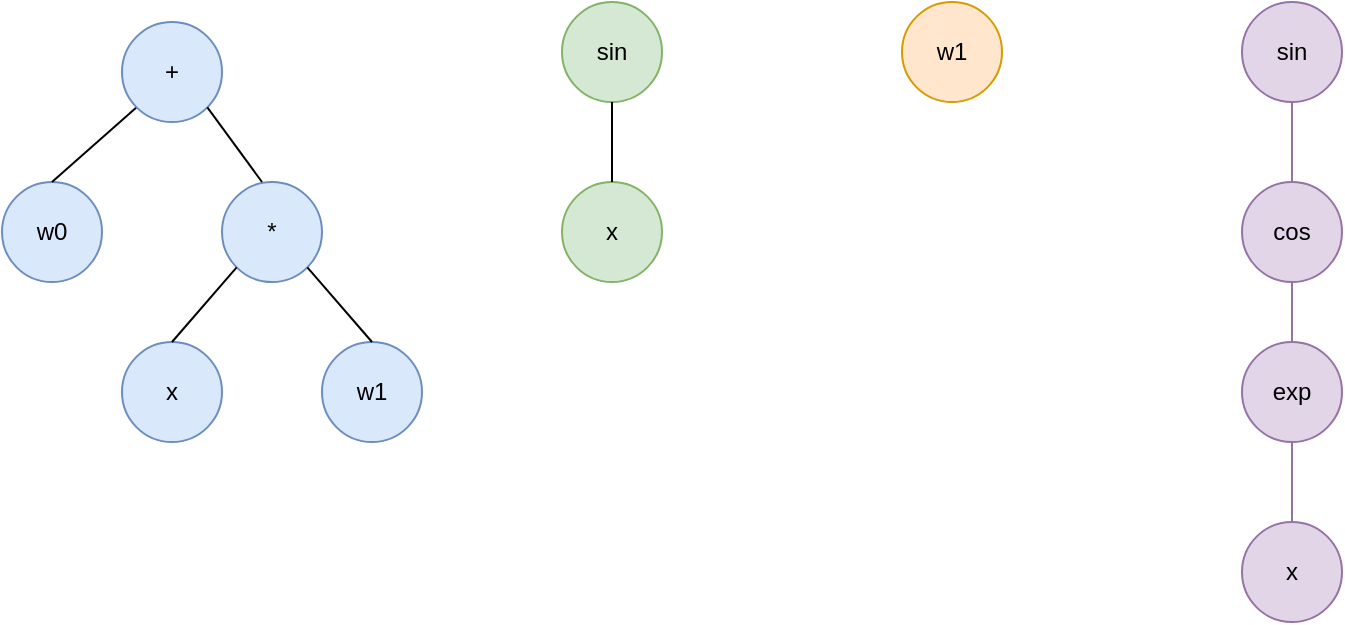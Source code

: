 <mxfile version="28.1.2">
  <diagram name="Page-1" id="L2oHu05GdPVcePG6kU_H">
    <mxGraphModel dx="911" dy="931" grid="1" gridSize="10" guides="1" tooltips="1" connect="1" arrows="1" fold="1" page="1" pageScale="1" pageWidth="850" pageHeight="1100" math="0" shadow="0">
      <root>
        <mxCell id="0" />
        <mxCell id="1" parent="0" />
        <mxCell id="wBrpxWjTASPpHzOcjaPT-4" value="w0" style="ellipse;whiteSpace=wrap;html=1;fillColor=#dae8fc;strokeColor=#6c8ebf;" vertex="1" parent="1">
          <mxGeometry x="50" y="150" width="50" height="50" as="geometry" />
        </mxCell>
        <mxCell id="wBrpxWjTASPpHzOcjaPT-5" value="x" style="ellipse;whiteSpace=wrap;html=1;fillColor=#dae8fc;strokeColor=#6c8ebf;" vertex="1" parent="1">
          <mxGeometry x="110" y="230" width="50" height="50" as="geometry" />
        </mxCell>
        <mxCell id="wBrpxWjTASPpHzOcjaPT-6" value="w1" style="ellipse;whiteSpace=wrap;html=1;fillColor=#dae8fc;strokeColor=#6c8ebf;" vertex="1" parent="1">
          <mxGeometry x="210" y="230" width="50" height="50" as="geometry" />
        </mxCell>
        <mxCell id="wBrpxWjTASPpHzOcjaPT-7" value="*" style="ellipse;whiteSpace=wrap;html=1;fillColor=#dae8fc;strokeColor=#6c8ebf;" vertex="1" parent="1">
          <mxGeometry x="160" y="150" width="50" height="50" as="geometry" />
        </mxCell>
        <mxCell id="wBrpxWjTASPpHzOcjaPT-10" value="" style="endArrow=none;html=1;rounded=0;exitX=0;exitY=1;exitDx=0;exitDy=0;entryX=0.5;entryY=0;entryDx=0;entryDy=0;endFill=0;" edge="1" parent="1" source="wBrpxWjTASPpHzOcjaPT-7" target="wBrpxWjTASPpHzOcjaPT-5">
          <mxGeometry width="50" height="50" relative="1" as="geometry">
            <mxPoint x="120" y="250" as="sourcePoint" />
            <mxPoint x="120" y="210" as="targetPoint" />
          </mxGeometry>
        </mxCell>
        <mxCell id="wBrpxWjTASPpHzOcjaPT-11" value="" style="endArrow=none;html=1;rounded=0;entryX=1;entryY=1;entryDx=0;entryDy=0;exitX=0.5;exitY=0;exitDx=0;exitDy=0;" edge="1" parent="1" source="wBrpxWjTASPpHzOcjaPT-6" target="wBrpxWjTASPpHzOcjaPT-7">
          <mxGeometry width="50" height="50" relative="1" as="geometry">
            <mxPoint x="140" y="250" as="sourcePoint" />
            <mxPoint x="190" y="200" as="targetPoint" />
          </mxGeometry>
        </mxCell>
        <mxCell id="wBrpxWjTASPpHzOcjaPT-12" value="" style="endArrow=none;html=1;rounded=0;exitX=0;exitY=1;exitDx=0;exitDy=0;entryX=0.5;entryY=0;entryDx=0;entryDy=0;endFill=0;" edge="1" parent="1" source="wBrpxWjTASPpHzOcjaPT-13" target="wBrpxWjTASPpHzOcjaPT-4">
          <mxGeometry width="50" height="50" relative="1" as="geometry">
            <mxPoint x="91" y="100" as="sourcePoint" />
            <mxPoint x="59" y="137" as="targetPoint" />
          </mxGeometry>
        </mxCell>
        <mxCell id="wBrpxWjTASPpHzOcjaPT-13" value="+" style="ellipse;whiteSpace=wrap;html=1;fillColor=#dae8fc;strokeColor=#6c8ebf;" vertex="1" parent="1">
          <mxGeometry x="110" y="70" width="50" height="50" as="geometry" />
        </mxCell>
        <mxCell id="wBrpxWjTASPpHzOcjaPT-14" style="rounded=0;orthogonalLoop=1;jettySize=auto;html=1;exitX=1;exitY=1;exitDx=0;exitDy=0;entryX=0.4;entryY=0;entryDx=0;entryDy=0;entryPerimeter=0;endArrow=none;endFill=0;" edge="1" parent="1" source="wBrpxWjTASPpHzOcjaPT-13" target="wBrpxWjTASPpHzOcjaPT-7">
          <mxGeometry relative="1" as="geometry" />
        </mxCell>
        <mxCell id="wBrpxWjTASPpHzOcjaPT-15" value="sin" style="ellipse;whiteSpace=wrap;html=1;fillColor=#d5e8d4;strokeColor=#82b366;" vertex="1" parent="1">
          <mxGeometry x="330" y="60" width="50" height="50" as="geometry" />
        </mxCell>
        <mxCell id="wBrpxWjTASPpHzOcjaPT-16" value="x" style="ellipse;whiteSpace=wrap;html=1;fillColor=#d5e8d4;strokeColor=#82b366;" vertex="1" parent="1">
          <mxGeometry x="330" y="150" width="50" height="50" as="geometry" />
        </mxCell>
        <mxCell id="wBrpxWjTASPpHzOcjaPT-17" value="" style="endArrow=none;html=1;rounded=0;entryX=0.5;entryY=1;entryDx=0;entryDy=0;exitX=0.5;exitY=0;exitDx=0;exitDy=0;" edge="1" parent="1" source="wBrpxWjTASPpHzOcjaPT-16" target="wBrpxWjTASPpHzOcjaPT-15">
          <mxGeometry width="50" height="50" relative="1" as="geometry">
            <mxPoint x="260" y="260" as="sourcePoint" />
            <mxPoint x="310" y="210" as="targetPoint" />
          </mxGeometry>
        </mxCell>
        <mxCell id="wBrpxWjTASPpHzOcjaPT-18" value="w1" style="ellipse;whiteSpace=wrap;html=1;fillColor=#ffe6cc;strokeColor=#d79b00;" vertex="1" parent="1">
          <mxGeometry x="500" y="60" width="50" height="50" as="geometry" />
        </mxCell>
        <mxCell id="wBrpxWjTASPpHzOcjaPT-19" value="sin" style="ellipse;whiteSpace=wrap;html=1;fillColor=#e1d5e7;strokeColor=#9673a6;" vertex="1" parent="1">
          <mxGeometry x="670" y="60" width="50" height="50" as="geometry" />
        </mxCell>
        <mxCell id="wBrpxWjTASPpHzOcjaPT-20" value="cos" style="ellipse;whiteSpace=wrap;html=1;fillColor=#e1d5e7;strokeColor=#9673a6;" vertex="1" parent="1">
          <mxGeometry x="670" y="150" width="50" height="50" as="geometry" />
        </mxCell>
        <mxCell id="wBrpxWjTASPpHzOcjaPT-21" value="" style="endArrow=none;html=1;rounded=0;entryX=0.5;entryY=1;entryDx=0;entryDy=0;exitX=0.5;exitY=0;exitDx=0;exitDy=0;fillColor=#e1d5e7;strokeColor=#9673a6;" edge="1" parent="1" source="wBrpxWjTASPpHzOcjaPT-20" target="wBrpxWjTASPpHzOcjaPT-19">
          <mxGeometry width="50" height="50" relative="1" as="geometry">
            <mxPoint x="600" y="260" as="sourcePoint" />
            <mxPoint x="650" y="210" as="targetPoint" />
          </mxGeometry>
        </mxCell>
        <mxCell id="wBrpxWjTASPpHzOcjaPT-25" value="exp" style="ellipse;whiteSpace=wrap;html=1;fillColor=#e1d5e7;strokeColor=#9673a6;" vertex="1" parent="1">
          <mxGeometry x="670" y="230" width="50" height="50" as="geometry" />
        </mxCell>
        <mxCell id="wBrpxWjTASPpHzOcjaPT-26" value="" style="endArrow=none;html=1;rounded=0;entryX=0.5;entryY=1;entryDx=0;entryDy=0;exitX=0.5;exitY=0;exitDx=0;exitDy=0;fillColor=#e1d5e7;strokeColor=#9673a6;" edge="1" parent="1" source="wBrpxWjTASPpHzOcjaPT-25" target="wBrpxWjTASPpHzOcjaPT-20">
          <mxGeometry width="50" height="50" relative="1" as="geometry">
            <mxPoint x="750" y="190" as="sourcePoint" />
            <mxPoint x="750" y="150" as="targetPoint" />
          </mxGeometry>
        </mxCell>
        <mxCell id="wBrpxWjTASPpHzOcjaPT-27" value="x" style="ellipse;whiteSpace=wrap;html=1;fillColor=#e1d5e7;strokeColor=#9673a6;" vertex="1" parent="1">
          <mxGeometry x="670" y="320" width="50" height="50" as="geometry" />
        </mxCell>
        <mxCell id="wBrpxWjTASPpHzOcjaPT-28" value="" style="endArrow=none;html=1;rounded=0;entryX=0.5;entryY=1;entryDx=0;entryDy=0;exitX=0.5;exitY=0;exitDx=0;exitDy=0;fillColor=#e1d5e7;strokeColor=#9673a6;" edge="1" parent="1" source="wBrpxWjTASPpHzOcjaPT-27" target="wBrpxWjTASPpHzOcjaPT-25">
          <mxGeometry width="50" height="50" relative="1" as="geometry">
            <mxPoint x="770" y="280" as="sourcePoint" />
            <mxPoint x="770" y="250" as="targetPoint" />
          </mxGeometry>
        </mxCell>
      </root>
    </mxGraphModel>
  </diagram>
</mxfile>

